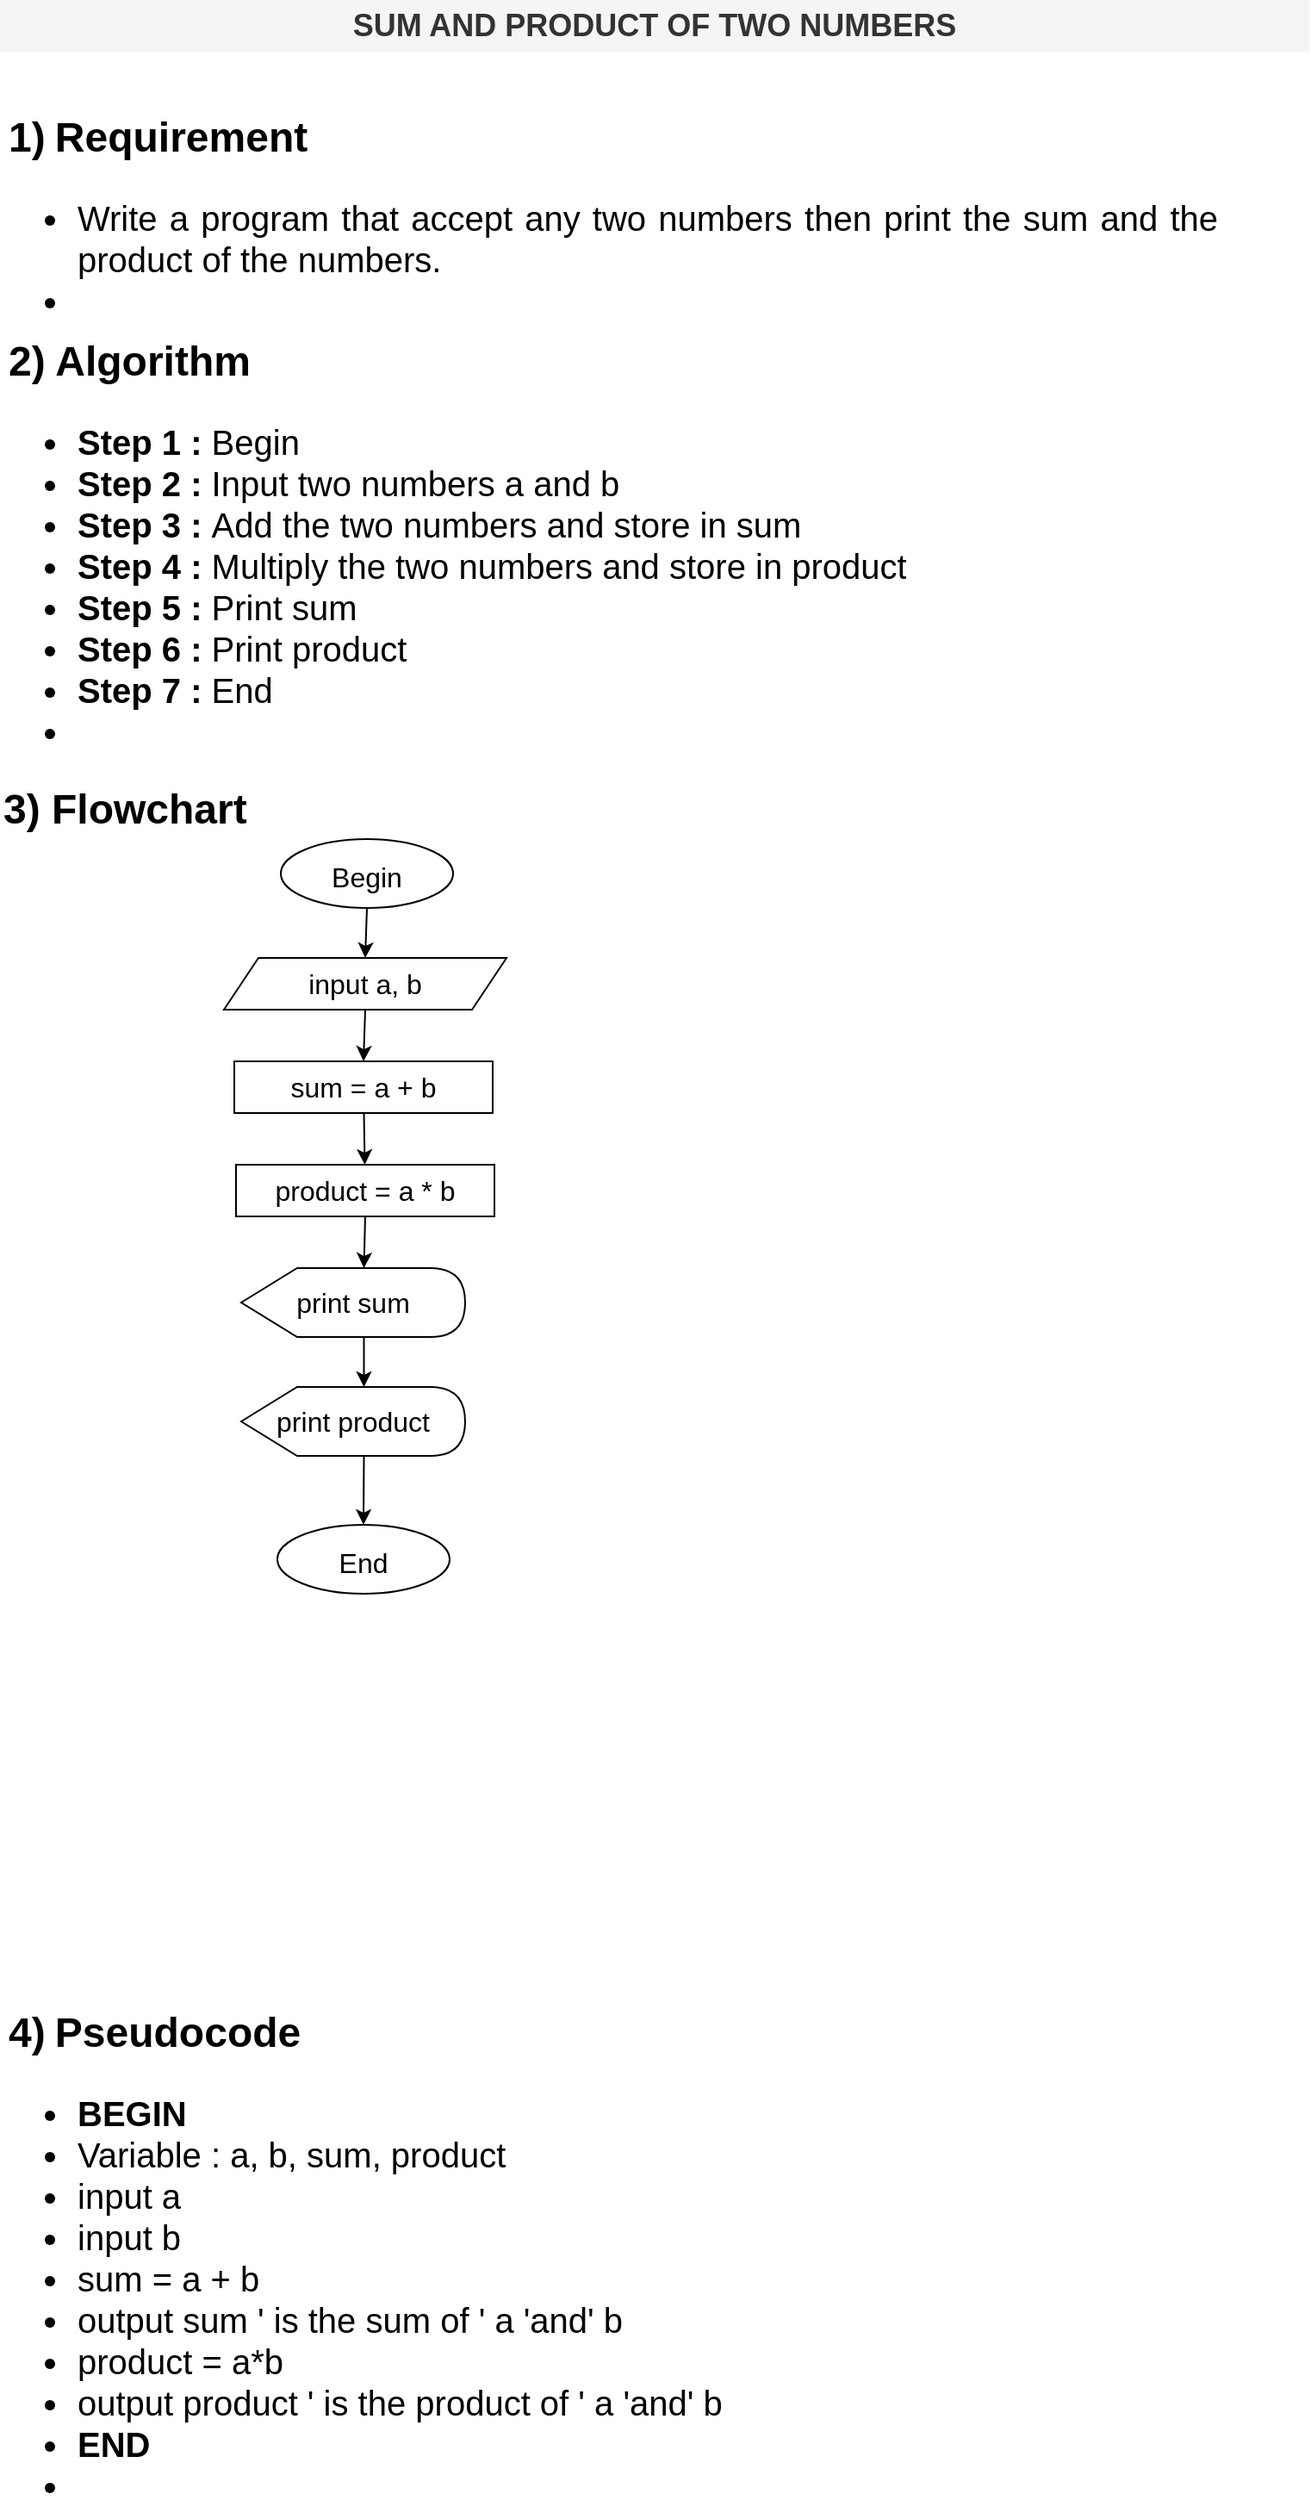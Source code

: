 <mxfile version="17.4.6" type="github">
  <diagram id="C3PEHFfEE4Fk-dZleq14" name="Page-1">
    <mxGraphModel dx="1038" dy="539" grid="1" gridSize="10" guides="1" tooltips="1" connect="1" arrows="1" fold="1" page="1" pageScale="1" pageWidth="827" pageHeight="1169" math="0" shadow="0">
      <root>
        <mxCell id="0" />
        <mxCell id="1" parent="0" />
        <mxCell id="XuoVblz_ZNuMy1D8i6sK-19" value="&lt;h1&gt;&lt;font style=&quot;font-size: 24px&quot;&gt;1)&lt;/font&gt;&lt;font style=&quot;font-size: 20px&quot;&gt; &lt;/font&gt;&lt;font style=&quot;font-size: 24px&quot;&gt;Requirement&lt;/font&gt;&lt;/h1&gt;&lt;h1 style=&quot;font-size: 20px&quot;&gt;&lt;ul&gt;&lt;li style=&quot;text-align: justify&quot;&gt;&lt;font style=&quot;font-size: 20px&quot;&gt;&lt;span style=&quot;font-weight: normal&quot;&gt;Write a &lt;/span&gt;&lt;span style=&quot;font-weight: 400&quot;&gt;program&lt;/span&gt;&lt;span style=&quot;font-weight: normal&quot;&gt;&amp;nbsp;that accept any two numbers then print the sum and the product of the numbers.&lt;/span&gt;&lt;/font&gt;&lt;/li&gt;&lt;li style=&quot;font-size: 20px&quot;&gt;&lt;/li&gt;&lt;/ul&gt;&lt;/h1&gt;" style="text;html=1;strokeColor=none;fillColor=none;spacing=5;spacingTop=-20;whiteSpace=wrap;overflow=hidden;rounded=0;" vertex="1" parent="1">
          <mxGeometry x="50" y="110" width="710" height="130" as="geometry" />
        </mxCell>
        <mxCell id="XuoVblz_ZNuMy1D8i6sK-20" value="&lt;b&gt;&lt;font style=&quot;font-size: 18px&quot;&gt;SUM AND PRODUCT OF TWO NUMBERS&lt;/font&gt;&lt;/b&gt;" style="text;html=1;strokeColor=none;fillColor=#f5f5f5;align=center;verticalAlign=middle;whiteSpace=wrap;rounded=0;fontColor=#333333;" vertex="1" parent="1">
          <mxGeometry x="50" y="50" width="760" height="30" as="geometry" />
        </mxCell>
        <mxCell id="XuoVblz_ZNuMy1D8i6sK-21" value="&lt;h1&gt;&lt;font style=&quot;font-size: 24px&quot;&gt;3) Flowchart&lt;/font&gt;&lt;/h1&gt;" style="text;html=1;strokeColor=none;fillColor=none;align=left;verticalAlign=middle;whiteSpace=wrap;rounded=0;fontSize=18;" vertex="1" parent="1">
          <mxGeometry x="50" y="500" width="210" height="30" as="geometry" />
        </mxCell>
        <mxCell id="XuoVblz_ZNuMy1D8i6sK-22" value="input a, b" style="shape=parallelogram;perimeter=parallelogramPerimeter;whiteSpace=wrap;html=1;fixedSize=1;fontSize=16;" vertex="1" parent="1">
          <mxGeometry x="180" y="606" width="164" height="30" as="geometry" />
        </mxCell>
        <mxCell id="XuoVblz_ZNuMy1D8i6sK-23" value="" style="endArrow=classic;html=1;rounded=0;fontSize=16;entryX=0.5;entryY=0;entryDx=0;entryDy=0;exitX=0.5;exitY=1;exitDx=0;exitDy=0;" edge="1" parent="1" source="XuoVblz_ZNuMy1D8i6sK-35" target="XuoVblz_ZNuMy1D8i6sK-22">
          <mxGeometry width="50" height="50" relative="1" as="geometry">
            <mxPoint x="262" y="580" as="sourcePoint" />
            <mxPoint x="357" y="506" as="targetPoint" />
          </mxGeometry>
        </mxCell>
        <mxCell id="XuoVblz_ZNuMy1D8i6sK-24" value="sum = a + b" style="rounded=0;whiteSpace=wrap;html=1;fontSize=16;" vertex="1" parent="1">
          <mxGeometry x="186" y="666" width="150" height="30" as="geometry" />
        </mxCell>
        <mxCell id="XuoVblz_ZNuMy1D8i6sK-25" value="" style="endArrow=classic;html=1;rounded=0;fontSize=16;entryX=0.5;entryY=0;entryDx=0;entryDy=0;exitX=0.5;exitY=1;exitDx=0;exitDy=0;" edge="1" parent="1" source="XuoVblz_ZNuMy1D8i6sK-22" target="XuoVblz_ZNuMy1D8i6sK-24">
          <mxGeometry width="50" height="50" relative="1" as="geometry">
            <mxPoint x="307" y="556" as="sourcePoint" />
            <mxPoint x="357" y="506" as="targetPoint" />
          </mxGeometry>
        </mxCell>
        <mxCell id="XuoVblz_ZNuMy1D8i6sK-26" value="product = a * b" style="rounded=0;whiteSpace=wrap;html=1;fontSize=16;" vertex="1" parent="1">
          <mxGeometry x="187" y="726" width="150" height="30" as="geometry" />
        </mxCell>
        <mxCell id="XuoVblz_ZNuMy1D8i6sK-27" value="" style="endArrow=classic;html=1;rounded=0;fontSize=16;" edge="1" parent="1" source="XuoVblz_ZNuMy1D8i6sK-24" target="XuoVblz_ZNuMy1D8i6sK-26">
          <mxGeometry width="50" height="50" relative="1" as="geometry">
            <mxPoint x="307" y="556" as="sourcePoint" />
            <mxPoint x="357" y="506" as="targetPoint" />
          </mxGeometry>
        </mxCell>
        <mxCell id="XuoVblz_ZNuMy1D8i6sK-28" value="print sum" style="shape=display;whiteSpace=wrap;html=1;fontSize=16;" vertex="1" parent="1">
          <mxGeometry x="190" y="786" width="130" height="40" as="geometry" />
        </mxCell>
        <mxCell id="XuoVblz_ZNuMy1D8i6sK-29" value="" style="endArrow=classic;html=1;rounded=0;fontSize=16;entryX=0;entryY=0;entryDx=71.25;entryDy=0;entryPerimeter=0;exitX=0.5;exitY=1;exitDx=0;exitDy=0;" edge="1" parent="1" source="XuoVblz_ZNuMy1D8i6sK-26" target="XuoVblz_ZNuMy1D8i6sK-28">
          <mxGeometry width="50" height="50" relative="1" as="geometry">
            <mxPoint x="307" y="716" as="sourcePoint" />
            <mxPoint x="357" y="666" as="targetPoint" />
          </mxGeometry>
        </mxCell>
        <mxCell id="XuoVblz_ZNuMy1D8i6sK-30" value="print product" style="shape=display;whiteSpace=wrap;html=1;fontSize=16;" vertex="1" parent="1">
          <mxGeometry x="190" y="855" width="130" height="40" as="geometry" />
        </mxCell>
        <mxCell id="XuoVblz_ZNuMy1D8i6sK-31" value="" style="endArrow=classic;html=1;rounded=0;fontSize=16;entryX=0;entryY=0;entryDx=71.25;entryDy=0;entryPerimeter=0;exitX=0;exitY=0;exitDx=71.25;exitDy=40;exitPerimeter=0;" edge="1" parent="1" source="XuoVblz_ZNuMy1D8i6sK-28" target="XuoVblz_ZNuMy1D8i6sK-30">
          <mxGeometry width="50" height="50" relative="1" as="geometry">
            <mxPoint x="307" y="716" as="sourcePoint" />
            <mxPoint x="357" y="666" as="targetPoint" />
          </mxGeometry>
        </mxCell>
        <mxCell id="XuoVblz_ZNuMy1D8i6sK-32" value="" style="endArrow=classic;html=1;rounded=0;fontSize=16;entryX=0.5;entryY=0;entryDx=0;entryDy=0;exitX=0;exitY=0;exitDx=71.25;exitDy=40;exitPerimeter=0;" edge="1" parent="1" source="XuoVblz_ZNuMy1D8i6sK-30" target="XuoVblz_ZNuMy1D8i6sK-36">
          <mxGeometry width="50" height="50" relative="1" as="geometry">
            <mxPoint x="307" y="716" as="sourcePoint" />
            <mxPoint x="261" y="926" as="targetPoint" />
          </mxGeometry>
        </mxCell>
        <mxCell id="XuoVblz_ZNuMy1D8i6sK-33" value="&lt;h1&gt;&lt;font style=&quot;font-size: 24px&quot;&gt;2) Algorithm&lt;/font&gt;&lt;/h1&gt;&lt;h1 style=&quot;font-size: 20px&quot;&gt;&lt;ul&gt;&lt;li&gt;&lt;font style=&quot;font-size: 20px&quot;&gt;Step 1 :&lt;span style=&quot;font-weight: normal&quot;&gt; Begin&lt;/span&gt;&lt;/font&gt;&lt;/li&gt;&lt;li&gt;&lt;font style=&quot;font-size: 20px&quot;&gt;Step 2 :&lt;span style=&quot;font-weight: normal&quot;&gt;&amp;nbsp;Input two numbers a and b&lt;/span&gt;&lt;/font&gt;&lt;/li&gt;&lt;li&gt;&lt;font style=&quot;font-size: 20px&quot;&gt;Step 3 :&lt;span style=&quot;font-weight: normal&quot;&gt;&amp;nbsp;Add the two numbers and store in sum&lt;/span&gt;&lt;/font&gt;&lt;/li&gt;&lt;li&gt;&lt;font style=&quot;font-size: 20px&quot;&gt;Step 4 :&lt;span style=&quot;font-weight: normal&quot;&gt;&amp;nbsp;Multiply the two numbers and store in product&lt;/span&gt;&lt;/font&gt;&lt;/li&gt;&lt;li&gt;&lt;font style=&quot;font-size: 20px&quot;&gt;Step 5 :&lt;span style=&quot;font-weight: normal&quot;&gt;&amp;nbsp;Print sum&lt;/span&gt;&lt;/font&gt;&lt;/li&gt;&lt;li&gt;&lt;font style=&quot;font-size: 20px&quot;&gt;Step 6 :&lt;span style=&quot;font-weight: normal&quot;&gt;&amp;nbsp;Print product&amp;nbsp;&lt;/span&gt;&lt;/font&gt;&lt;/li&gt;&lt;li&gt;&lt;font style=&quot;font-size: 20px&quot;&gt;Step 7 :&lt;span style=&quot;font-weight: normal&quot;&gt;&amp;nbsp;End&lt;/span&gt;&lt;/font&gt;&lt;/li&gt;&lt;li style=&quot;font-size: 20px&quot;&gt;&lt;/li&gt;&lt;/ul&gt;&lt;/h1&gt;" style="text;html=1;strokeColor=none;fillColor=none;spacing=5;spacingTop=-20;whiteSpace=wrap;overflow=hidden;rounded=0;" vertex="1" parent="1">
          <mxGeometry x="50" y="240" width="710" height="270" as="geometry" />
        </mxCell>
        <mxCell id="XuoVblz_ZNuMy1D8i6sK-34" value="&lt;h1&gt;&lt;font style=&quot;font-size: 24px&quot;&gt;4)&lt;/font&gt;&lt;font style=&quot;font-size: 20px&quot;&gt; &lt;/font&gt;&lt;font style=&quot;font-size: 24px&quot;&gt;Pseudocode&lt;/font&gt;&lt;/h1&gt;&lt;h1 style=&quot;font-size: 20px&quot;&gt;&lt;ul&gt;&lt;li style=&quot;text-align: justify&quot;&gt;BEGIN&lt;/li&gt;&lt;li style=&quot;text-align: justify&quot;&gt;&lt;span style=&quot;font-weight: 400&quot;&gt;Variable : a, b, sum, product&lt;/span&gt;&lt;/li&gt;&lt;li style=&quot;text-align: justify&quot;&gt;&lt;span style=&quot;font-weight: 400&quot;&gt;input a&lt;/span&gt;&lt;/li&gt;&lt;li style=&quot;text-align: justify&quot;&gt;&lt;span style=&quot;font-weight: 400&quot;&gt;input b&lt;/span&gt;&lt;/li&gt;&lt;li style=&quot;text-align: justify&quot;&gt;&lt;span style=&quot;font-weight: 400&quot;&gt;sum = a + b&lt;/span&gt;&lt;/li&gt;&lt;li style=&quot;text-align: justify&quot;&gt;&lt;span style=&quot;font-weight: 400&quot;&gt;output sum &#39; is the sum of &#39; a &#39;and&#39; b&lt;/span&gt;&lt;/li&gt;&lt;li style=&quot;text-align: justify&quot;&gt;&lt;span style=&quot;font-weight: 400&quot;&gt;product = a*b&lt;/span&gt;&lt;/li&gt;&lt;li style=&quot;text-align: justify&quot;&gt;&lt;span style=&quot;font-weight: 400&quot;&gt;output product &#39; is the product of &#39; a &#39;and&#39; b&lt;/span&gt;&lt;/li&gt;&lt;li style=&quot;text-align: justify&quot;&gt;END&lt;/li&gt;&lt;li style=&quot;font-size: 20px&quot;&gt;&lt;/li&gt;&lt;/ul&gt;&lt;/h1&gt;" style="text;html=1;strokeColor=none;fillColor=none;spacing=5;spacingTop=-20;whiteSpace=wrap;overflow=hidden;rounded=0;" vertex="1" parent="1">
          <mxGeometry x="50" y="1210" width="710" height="290" as="geometry" />
        </mxCell>
        <mxCell id="XuoVblz_ZNuMy1D8i6sK-35" value="&lt;span style=&quot;font-size: 16px&quot;&gt;Begin&lt;/span&gt;" style="ellipse;whiteSpace=wrap;html=1;fontSize=24;" vertex="1" parent="1">
          <mxGeometry x="213" y="537" width="100" height="40" as="geometry" />
        </mxCell>
        <mxCell id="XuoVblz_ZNuMy1D8i6sK-36" value="&lt;span style=&quot;font-size: 16px&quot;&gt;End&lt;/span&gt;" style="ellipse;whiteSpace=wrap;html=1;fontSize=24;" vertex="1" parent="1">
          <mxGeometry x="211" y="935" width="100" height="40" as="geometry" />
        </mxCell>
      </root>
    </mxGraphModel>
  </diagram>
</mxfile>
